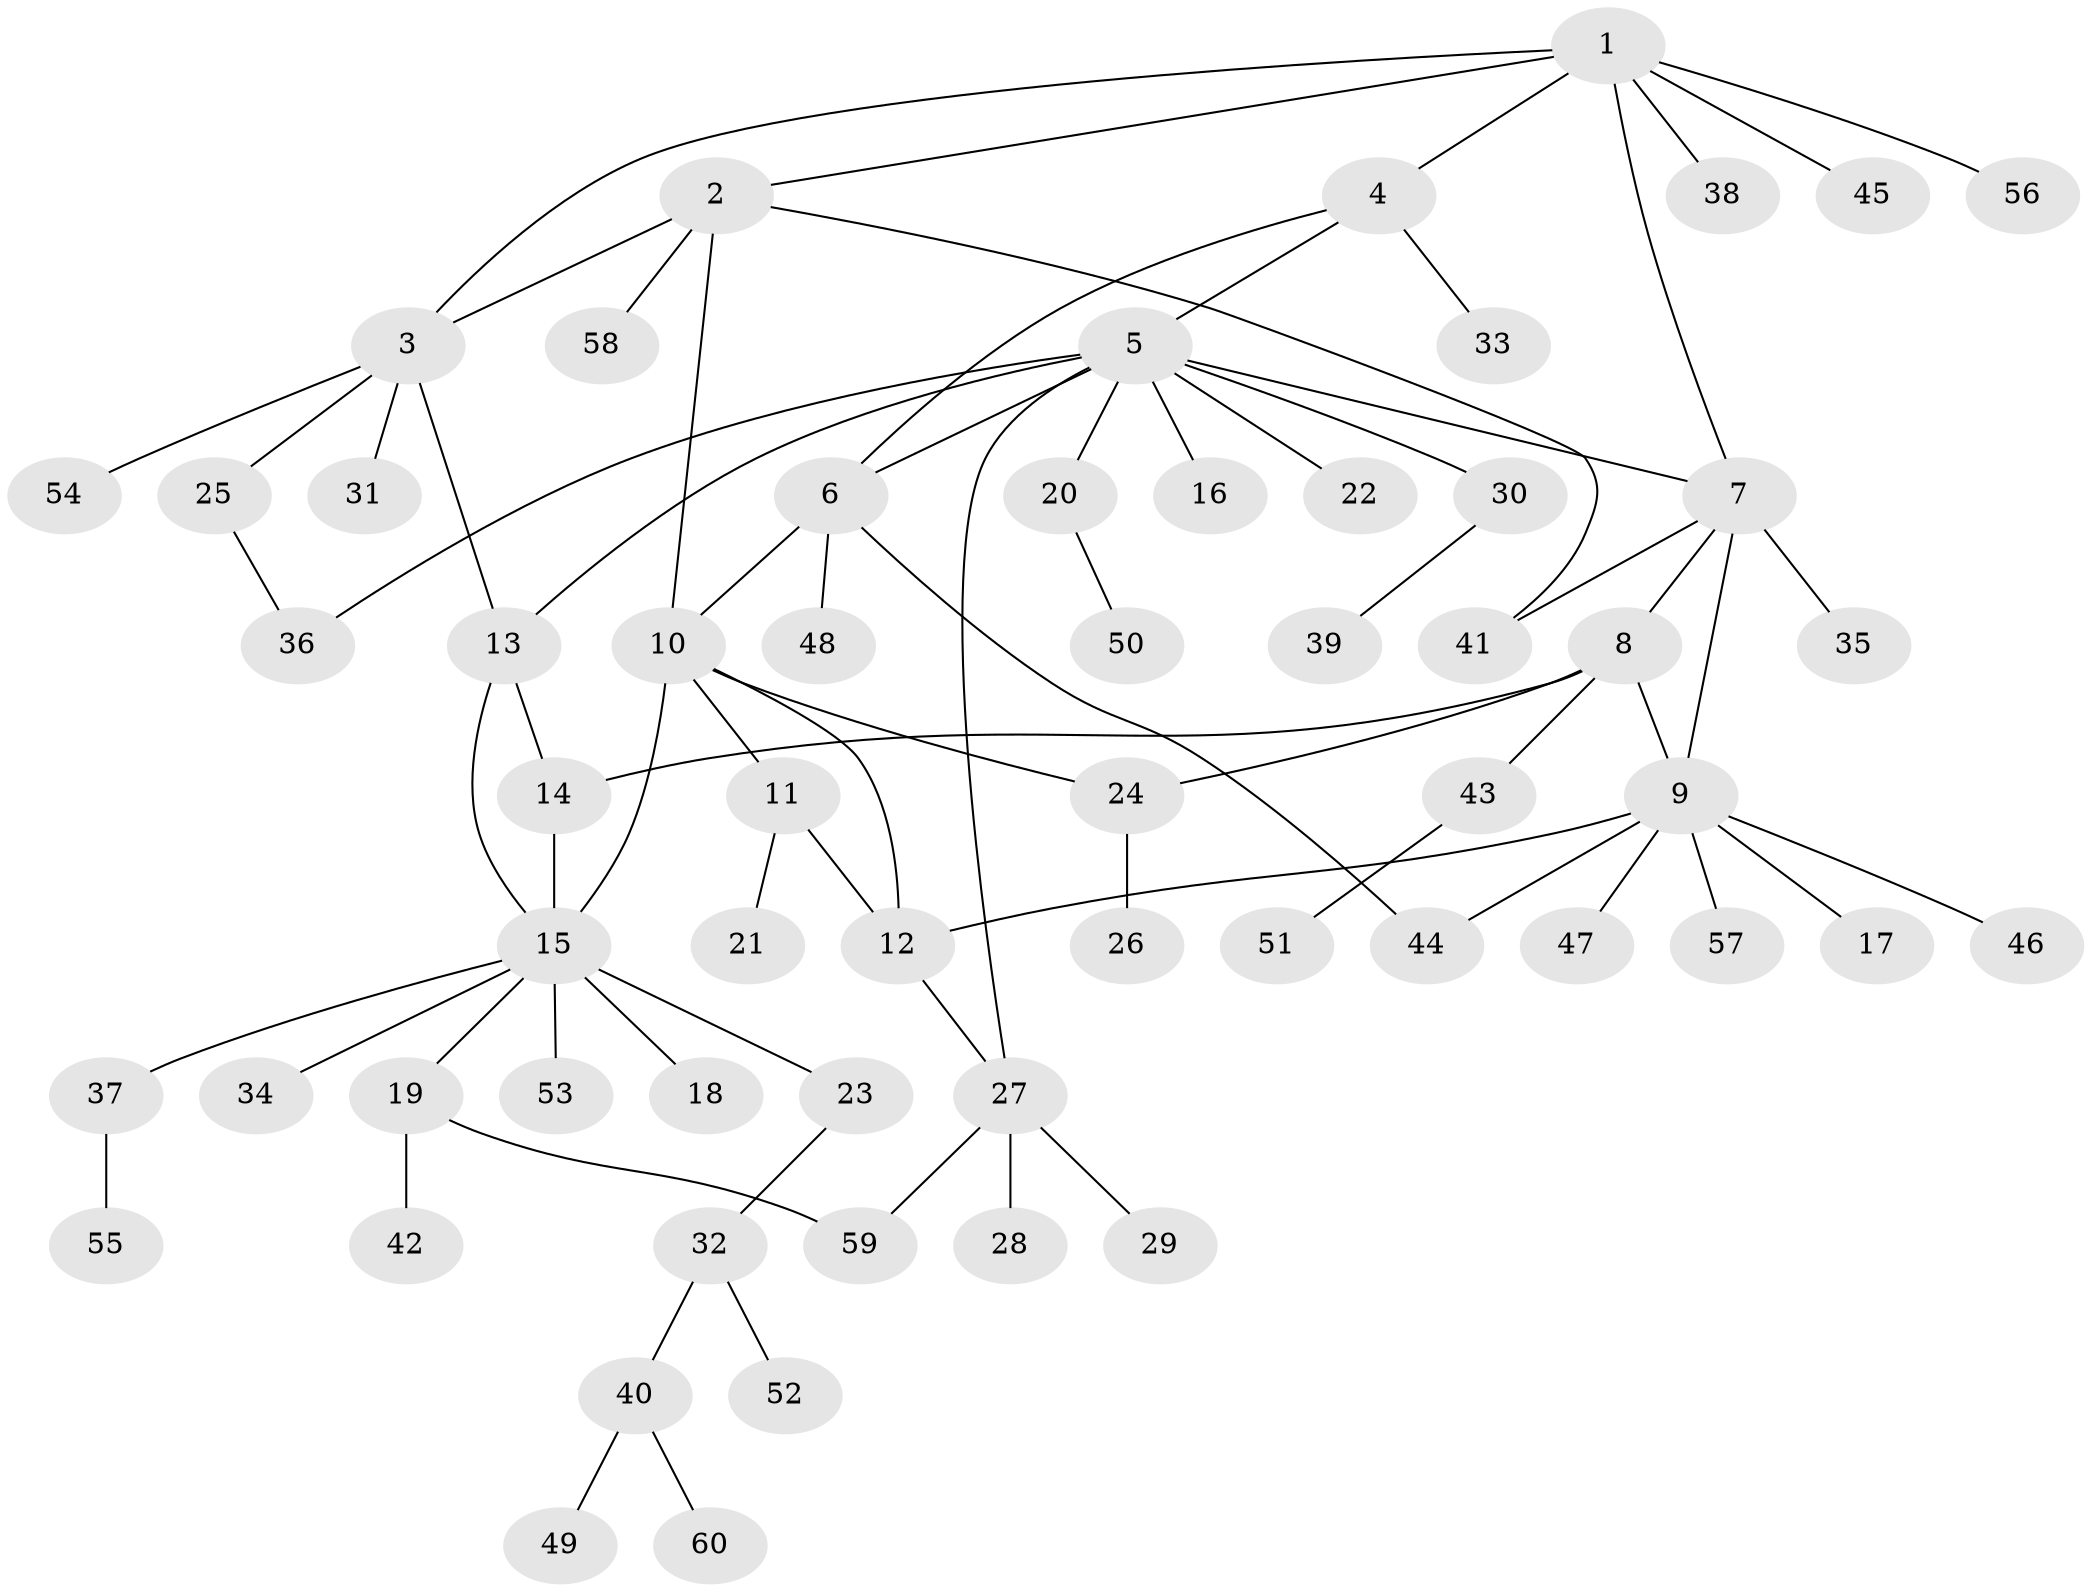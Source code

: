 // Generated by graph-tools (version 1.1) at 2025/37/03/09/25 02:37:24]
// undirected, 60 vertices, 76 edges
graph export_dot {
graph [start="1"]
  node [color=gray90,style=filled];
  1;
  2;
  3;
  4;
  5;
  6;
  7;
  8;
  9;
  10;
  11;
  12;
  13;
  14;
  15;
  16;
  17;
  18;
  19;
  20;
  21;
  22;
  23;
  24;
  25;
  26;
  27;
  28;
  29;
  30;
  31;
  32;
  33;
  34;
  35;
  36;
  37;
  38;
  39;
  40;
  41;
  42;
  43;
  44;
  45;
  46;
  47;
  48;
  49;
  50;
  51;
  52;
  53;
  54;
  55;
  56;
  57;
  58;
  59;
  60;
  1 -- 2;
  1 -- 3;
  1 -- 4;
  1 -- 7;
  1 -- 38;
  1 -- 45;
  1 -- 56;
  2 -- 3;
  2 -- 10;
  2 -- 41;
  2 -- 58;
  3 -- 13;
  3 -- 25;
  3 -- 31;
  3 -- 54;
  4 -- 5;
  4 -- 6;
  4 -- 33;
  5 -- 6;
  5 -- 7;
  5 -- 13;
  5 -- 16;
  5 -- 20;
  5 -- 22;
  5 -- 27;
  5 -- 30;
  5 -- 36;
  6 -- 10;
  6 -- 44;
  6 -- 48;
  7 -- 8;
  7 -- 9;
  7 -- 35;
  7 -- 41;
  8 -- 9;
  8 -- 14;
  8 -- 24;
  8 -- 43;
  9 -- 12;
  9 -- 17;
  9 -- 44;
  9 -- 46;
  9 -- 47;
  9 -- 57;
  10 -- 11;
  10 -- 12;
  10 -- 15;
  10 -- 24;
  11 -- 12;
  11 -- 21;
  12 -- 27;
  13 -- 14;
  13 -- 15;
  14 -- 15;
  15 -- 18;
  15 -- 19;
  15 -- 23;
  15 -- 34;
  15 -- 37;
  15 -- 53;
  19 -- 42;
  19 -- 59;
  20 -- 50;
  23 -- 32;
  24 -- 26;
  25 -- 36;
  27 -- 28;
  27 -- 29;
  27 -- 59;
  30 -- 39;
  32 -- 40;
  32 -- 52;
  37 -- 55;
  40 -- 49;
  40 -- 60;
  43 -- 51;
}
